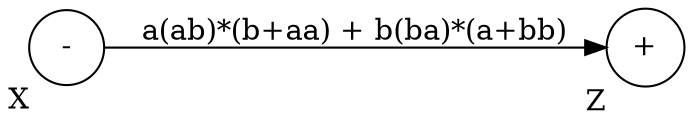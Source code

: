 digraph {
    rankdir = LR;
    node [shape = circle;];
    
    "X" [label = "-";xlabel = "X";];
    "Z" [label = "+";xlabel = "Z";];
    // "A" [label = " ";xlabel = "A";];
    // "B" [label = " ";xlabel = "B";];
    
    X -> Z [label = "a(ab)*(b+aa) + b(ba)*(a+bb)";];
}